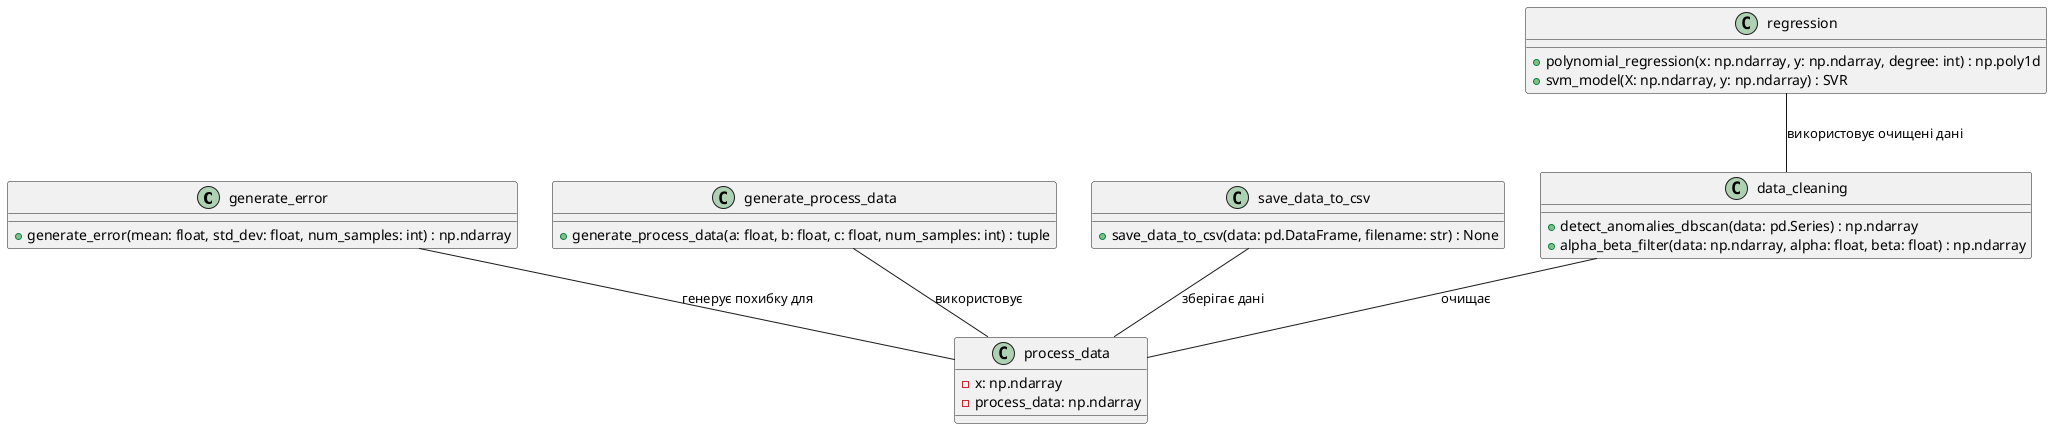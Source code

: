 
    @startuml

    class "generate_error" {
        +generate_error(mean: float, std_dev: float, num_samples: int) : np.ndarray
    }

    class "generate_process_data" {
        +generate_process_data(a: float, b: float, c: float, num_samples: int) : tuple
    }

    class "save_data_to_csv" {
        +save_data_to_csv(data: pd.DataFrame, filename: str) : None
    }

    class "process_data" {
        -x: np.ndarray
        -process_data: np.ndarray
    }

    class "data_cleaning" {
        +detect_anomalies_dbscan(data: pd.Series) : np.ndarray
        +alpha_beta_filter(data: np.ndarray, alpha: float, beta: float) : np.ndarray
    }

    class "regression" {
        +polynomial_regression(x: np.ndarray, y: np.ndarray, degree: int) : np.poly1d
        +svm_model(X: np.ndarray, y: np.ndarray) : SVR
    }

    "generate_process_data" -- "process_data" : використовує
    "generate_error" -- "process_data" : генерує похибку для
    "save_data_to_csv" -- "process_data" : зберігає дані
    "data_cleaning" -- "process_data" : очищає
    "regression" -- "data_cleaning" : використовує очищені дані

    @enduml
    